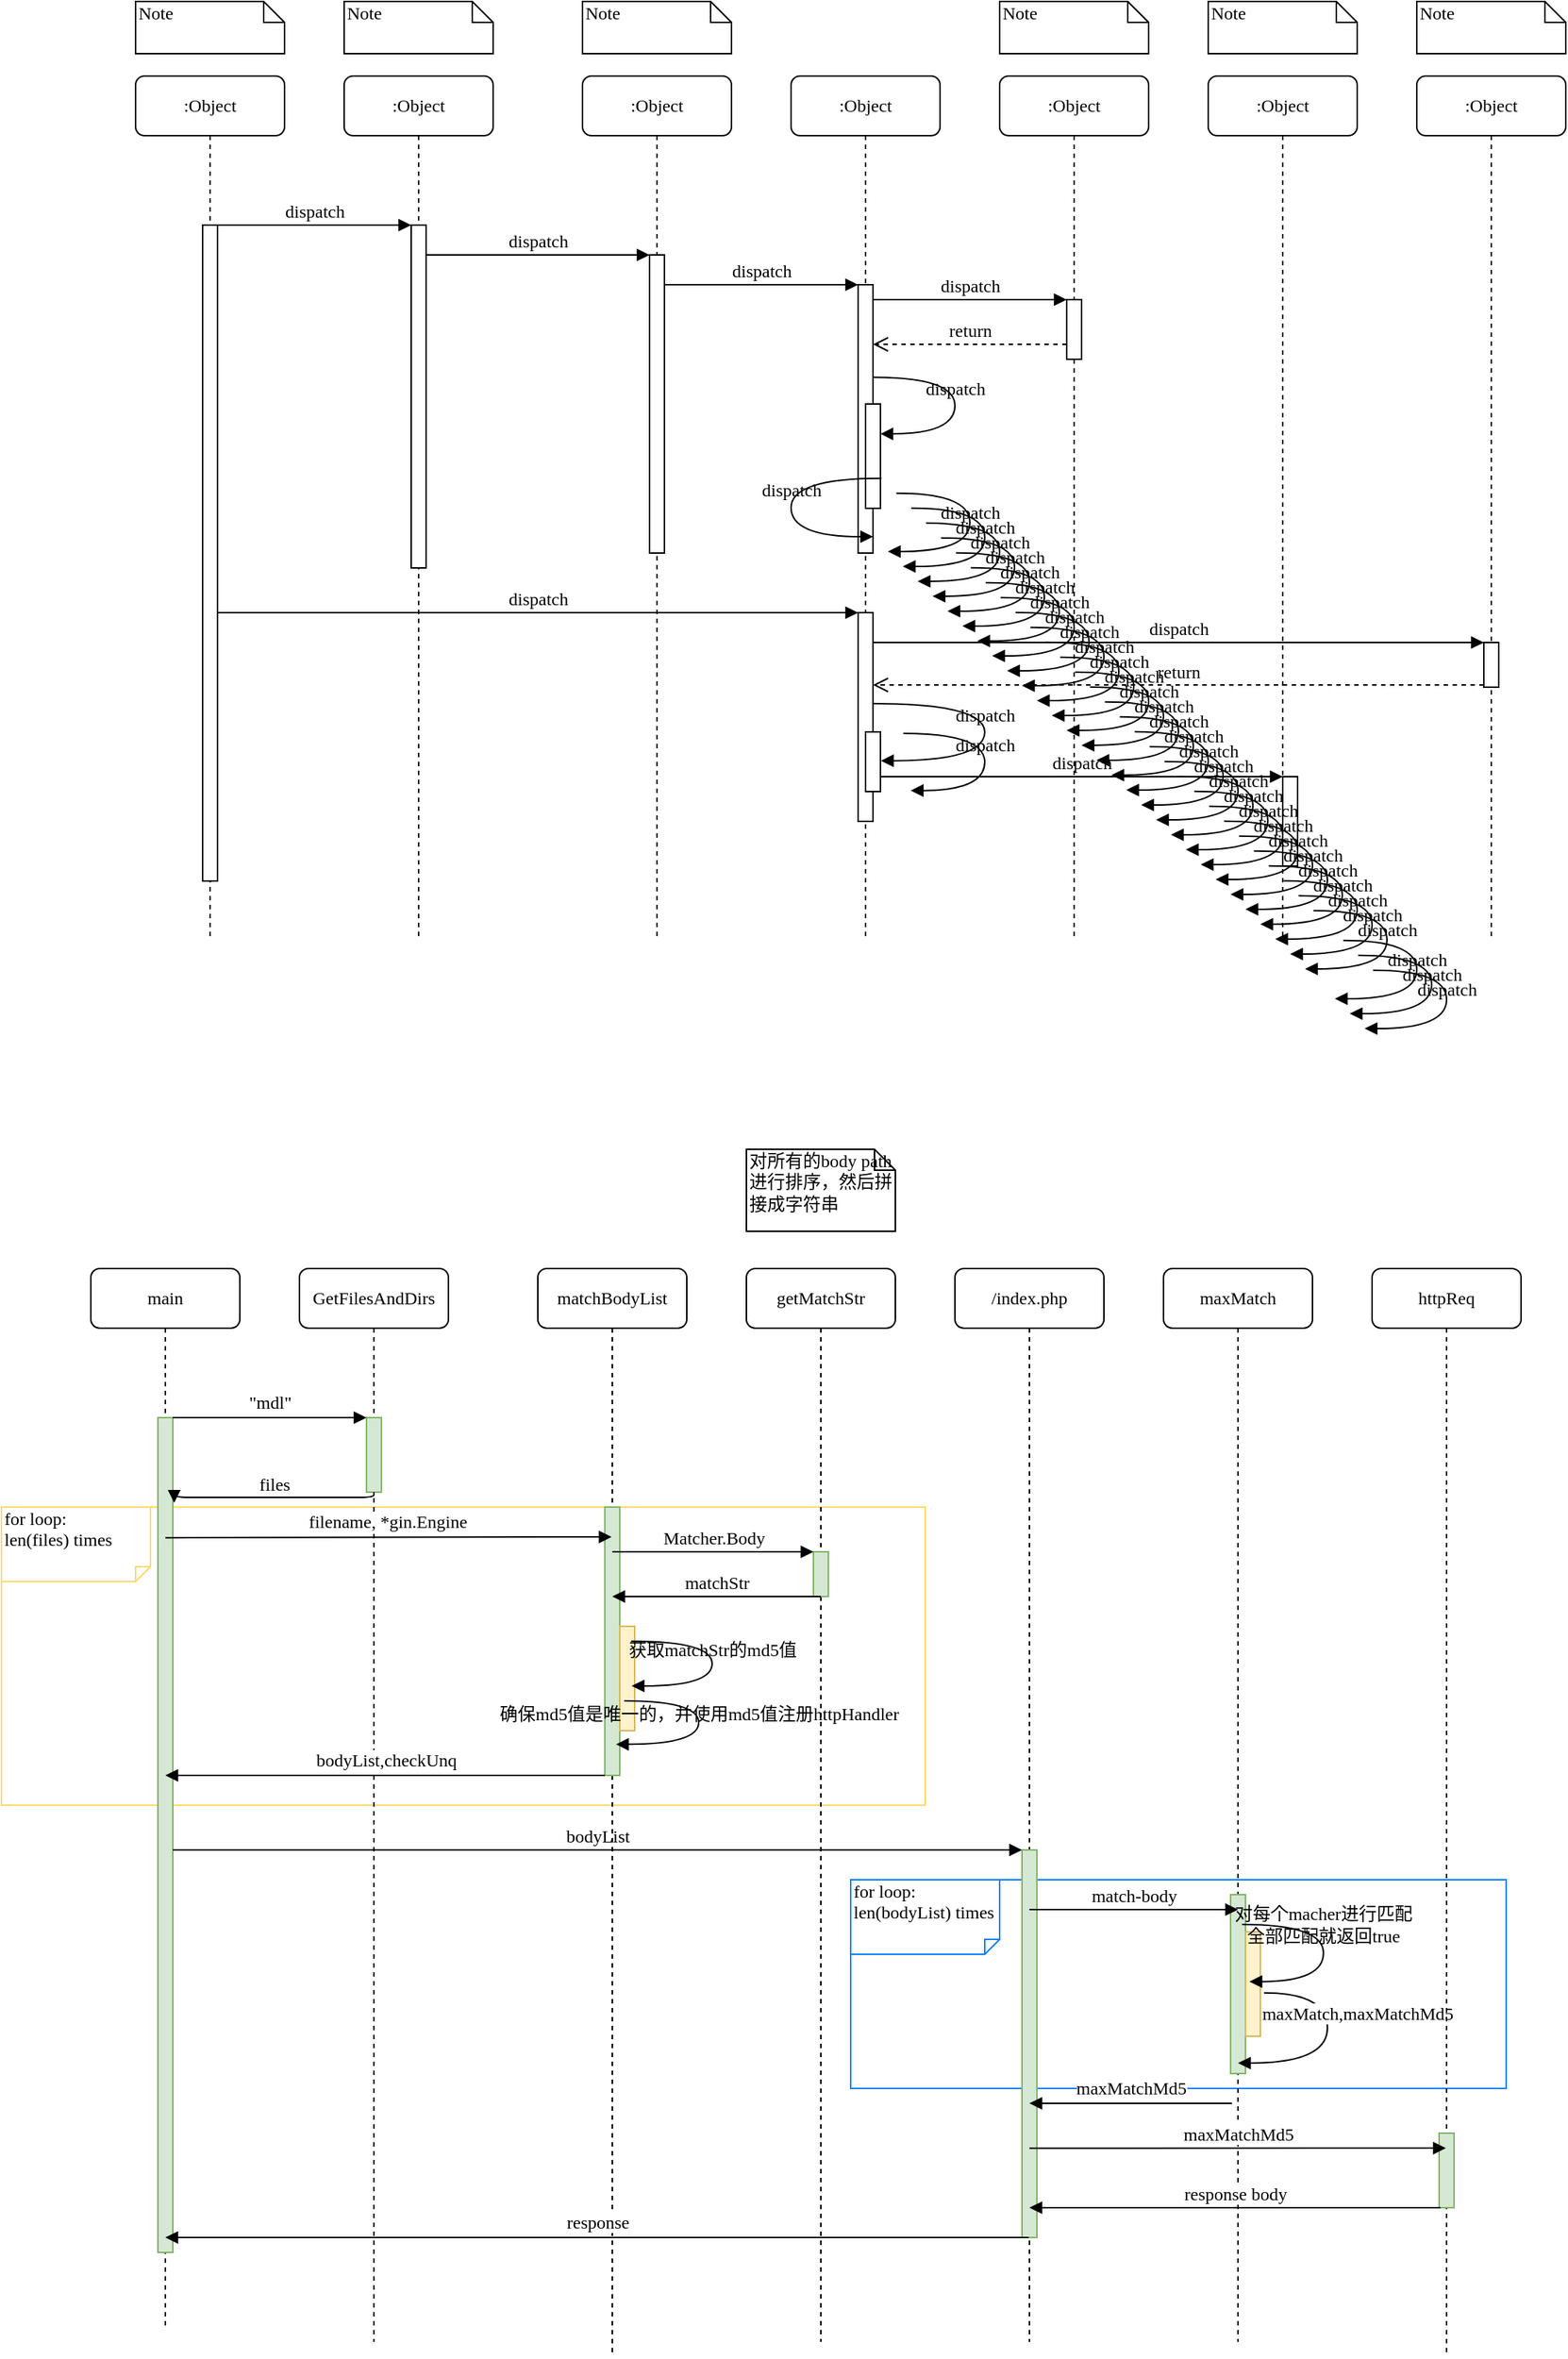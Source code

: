 <mxfile version="13.9.7" type="github">
  <diagram name="Page-1" id="13e1069c-82ec-6db2-03f1-153e76fe0fe0">
    <mxGraphModel dx="2596" dy="1522" grid="1" gridSize="10" guides="1" tooltips="1" connect="1" arrows="1" fold="1" page="1" pageScale="1" pageWidth="1100" pageHeight="850" background="#ffffff" math="0" shadow="0">
      <root>
        <mxCell id="0" />
        <mxCell id="1" parent="0" />
        <mxCell id="YmVjbaBAGrZHu8uXbrV_-117" value="Note" style="shape=note;whiteSpace=wrap;html=1;size=0;verticalAlign=top;align=left;spacingTop=-6;rounded=0;shadow=0;comic=0;labelBackgroundColor=none;strokeWidth=1;fontFamily=Verdana;fontSize=12;strokeColor=#007FFF;" vertex="1" parent="1">
          <mxGeometry x="580" y="1290" width="440" height="140" as="geometry" />
        </mxCell>
        <mxCell id="7baba1c4bc27f4b0-2" value=":Object" style="shape=umlLifeline;perimeter=lifelinePerimeter;whiteSpace=wrap;html=1;container=1;collapsible=0;recursiveResize=0;outlineConnect=0;rounded=1;shadow=0;comic=0;labelBackgroundColor=none;strokeWidth=1;fontFamily=Verdana;fontSize=12;align=center;" parent="1" vertex="1">
          <mxGeometry x="240" y="80" width="100" height="580" as="geometry" />
        </mxCell>
        <mxCell id="7baba1c4bc27f4b0-10" value="" style="html=1;points=[];perimeter=orthogonalPerimeter;rounded=0;shadow=0;comic=0;labelBackgroundColor=none;strokeWidth=1;fontFamily=Verdana;fontSize=12;align=center;" parent="7baba1c4bc27f4b0-2" vertex="1">
          <mxGeometry x="45" y="100" width="10" height="230" as="geometry" />
        </mxCell>
        <mxCell id="7baba1c4bc27f4b0-3" value=":Object" style="shape=umlLifeline;perimeter=lifelinePerimeter;whiteSpace=wrap;html=1;container=1;collapsible=0;recursiveResize=0;outlineConnect=0;rounded=1;shadow=0;comic=0;labelBackgroundColor=none;strokeWidth=1;fontFamily=Verdana;fontSize=12;align=center;" parent="1" vertex="1">
          <mxGeometry x="400" y="80" width="100" height="580" as="geometry" />
        </mxCell>
        <mxCell id="7baba1c4bc27f4b0-13" value="" style="html=1;points=[];perimeter=orthogonalPerimeter;rounded=0;shadow=0;comic=0;labelBackgroundColor=none;strokeWidth=1;fontFamily=Verdana;fontSize=12;align=center;" parent="7baba1c4bc27f4b0-3" vertex="1">
          <mxGeometry x="45" y="120" width="10" height="200" as="geometry" />
        </mxCell>
        <mxCell id="7baba1c4bc27f4b0-4" value=":Object" style="shape=umlLifeline;perimeter=lifelinePerimeter;whiteSpace=wrap;html=1;container=1;collapsible=0;recursiveResize=0;outlineConnect=0;rounded=1;shadow=0;comic=0;labelBackgroundColor=none;strokeWidth=1;fontFamily=Verdana;fontSize=12;align=center;" parent="1" vertex="1">
          <mxGeometry x="540" y="80" width="100" height="580" as="geometry" />
        </mxCell>
        <mxCell id="7baba1c4bc27f4b0-5" value=":Object" style="shape=umlLifeline;perimeter=lifelinePerimeter;whiteSpace=wrap;html=1;container=1;collapsible=0;recursiveResize=0;outlineConnect=0;rounded=1;shadow=0;comic=0;labelBackgroundColor=none;strokeWidth=1;fontFamily=Verdana;fontSize=12;align=center;" parent="1" vertex="1">
          <mxGeometry x="680" y="80" width="100" height="580" as="geometry" />
        </mxCell>
        <mxCell id="7baba1c4bc27f4b0-6" value=":Object" style="shape=umlLifeline;perimeter=lifelinePerimeter;whiteSpace=wrap;html=1;container=1;collapsible=0;recursiveResize=0;outlineConnect=0;rounded=1;shadow=0;comic=0;labelBackgroundColor=none;strokeWidth=1;fontFamily=Verdana;fontSize=12;align=center;" parent="1" vertex="1">
          <mxGeometry x="820" y="80" width="100" height="580" as="geometry" />
        </mxCell>
        <mxCell id="7baba1c4bc27f4b0-7" value=":Object" style="shape=umlLifeline;perimeter=lifelinePerimeter;whiteSpace=wrap;html=1;container=1;collapsible=0;recursiveResize=0;outlineConnect=0;rounded=1;shadow=0;comic=0;labelBackgroundColor=none;strokeWidth=1;fontFamily=Verdana;fontSize=12;align=center;" parent="1" vertex="1">
          <mxGeometry x="960" y="80" width="100" height="580" as="geometry" />
        </mxCell>
        <mxCell id="7baba1c4bc27f4b0-8" value=":Object" style="shape=umlLifeline;perimeter=lifelinePerimeter;whiteSpace=wrap;html=1;container=1;collapsible=0;recursiveResize=0;outlineConnect=0;rounded=1;shadow=0;comic=0;labelBackgroundColor=none;strokeWidth=1;fontFamily=Verdana;fontSize=12;align=center;" parent="1" vertex="1">
          <mxGeometry x="100" y="80" width="100" height="580" as="geometry" />
        </mxCell>
        <mxCell id="7baba1c4bc27f4b0-9" value="" style="html=1;points=[];perimeter=orthogonalPerimeter;rounded=0;shadow=0;comic=0;labelBackgroundColor=none;strokeWidth=1;fontFamily=Verdana;fontSize=12;align=center;" parent="7baba1c4bc27f4b0-8" vertex="1">
          <mxGeometry x="45" y="100" width="10" height="440" as="geometry" />
        </mxCell>
        <mxCell id="7baba1c4bc27f4b0-16" value="" style="html=1;points=[];perimeter=orthogonalPerimeter;rounded=0;shadow=0;comic=0;labelBackgroundColor=none;strokeWidth=1;fontFamily=Verdana;fontSize=12;align=center;" parent="1" vertex="1">
          <mxGeometry x="585" y="220" width="10" height="180" as="geometry" />
        </mxCell>
        <mxCell id="7baba1c4bc27f4b0-17" value="dispatch" style="html=1;verticalAlign=bottom;endArrow=block;labelBackgroundColor=none;fontFamily=Verdana;fontSize=12;edgeStyle=elbowEdgeStyle;elbow=vertical;" parent="1" source="7baba1c4bc27f4b0-13" target="7baba1c4bc27f4b0-16" edge="1">
          <mxGeometry relative="1" as="geometry">
            <mxPoint x="510" y="220" as="sourcePoint" />
            <Array as="points">
              <mxPoint x="460" y="220" />
            </Array>
          </mxGeometry>
        </mxCell>
        <mxCell id="7baba1c4bc27f4b0-19" value="" style="html=1;points=[];perimeter=orthogonalPerimeter;rounded=0;shadow=0;comic=0;labelBackgroundColor=none;strokeWidth=1;fontFamily=Verdana;fontSize=12;align=center;" parent="1" vertex="1">
          <mxGeometry x="725" y="230" width="10" height="40" as="geometry" />
        </mxCell>
        <mxCell id="7baba1c4bc27f4b0-20" value="dispatch" style="html=1;verticalAlign=bottom;endArrow=block;entryX=0;entryY=0;labelBackgroundColor=none;fontFamily=Verdana;fontSize=12;edgeStyle=elbowEdgeStyle;elbow=vertical;" parent="1" source="7baba1c4bc27f4b0-16" target="7baba1c4bc27f4b0-19" edge="1">
          <mxGeometry relative="1" as="geometry">
            <mxPoint x="650" y="230" as="sourcePoint" />
          </mxGeometry>
        </mxCell>
        <mxCell id="7baba1c4bc27f4b0-21" value="return" style="html=1;verticalAlign=bottom;endArrow=open;dashed=1;endSize=8;labelBackgroundColor=none;fontFamily=Verdana;fontSize=12;edgeStyle=elbowEdgeStyle;elbow=vertical;" parent="1" source="7baba1c4bc27f4b0-19" target="7baba1c4bc27f4b0-16" edge="1">
          <mxGeometry relative="1" as="geometry">
            <mxPoint x="650" y="306" as="targetPoint" />
            <Array as="points">
              <mxPoint x="670" y="260" />
              <mxPoint x="700" y="260" />
            </Array>
          </mxGeometry>
        </mxCell>
        <mxCell id="7baba1c4bc27f4b0-22" value="" style="html=1;points=[];perimeter=orthogonalPerimeter;rounded=0;shadow=0;comic=0;labelBackgroundColor=none;strokeWidth=1;fontFamily=Verdana;fontSize=12;align=center;" parent="1" vertex="1">
          <mxGeometry x="585" y="440" width="10" height="140" as="geometry" />
        </mxCell>
        <mxCell id="7baba1c4bc27f4b0-23" value="dispatch" style="html=1;verticalAlign=bottom;endArrow=block;entryX=0;entryY=0;labelBackgroundColor=none;fontFamily=Verdana;fontSize=12;" parent="1" source="7baba1c4bc27f4b0-9" target="7baba1c4bc27f4b0-22" edge="1">
          <mxGeometry relative="1" as="geometry">
            <mxPoint x="510" y="420" as="sourcePoint" />
          </mxGeometry>
        </mxCell>
        <mxCell id="7baba1c4bc27f4b0-25" value="" style="html=1;points=[];perimeter=orthogonalPerimeter;rounded=0;shadow=0;comic=0;labelBackgroundColor=none;strokeColor=#000000;strokeWidth=1;fillColor=#FFFFFF;fontFamily=Verdana;fontSize=12;fontColor=#000000;align=center;" parent="1" vertex="1">
          <mxGeometry x="1005" y="460" width="10" height="30" as="geometry" />
        </mxCell>
        <mxCell id="7baba1c4bc27f4b0-26" value="dispatch" style="html=1;verticalAlign=bottom;endArrow=block;entryX=0;entryY=0;labelBackgroundColor=none;fontFamily=Verdana;fontSize=12;" parent="1" source="7baba1c4bc27f4b0-22" target="7baba1c4bc27f4b0-25" edge="1">
          <mxGeometry relative="1" as="geometry">
            <mxPoint x="930" y="340" as="sourcePoint" />
          </mxGeometry>
        </mxCell>
        <mxCell id="7baba1c4bc27f4b0-27" value="return" style="html=1;verticalAlign=bottom;endArrow=open;dashed=1;endSize=8;exitX=0;exitY=0.95;labelBackgroundColor=none;fontFamily=Verdana;fontSize=12;" parent="1" source="7baba1c4bc27f4b0-25" target="7baba1c4bc27f4b0-22" edge="1">
          <mxGeometry relative="1" as="geometry">
            <mxPoint x="930" y="416" as="targetPoint" />
          </mxGeometry>
        </mxCell>
        <mxCell id="7baba1c4bc27f4b0-28" value="" style="html=1;points=[];perimeter=orthogonalPerimeter;rounded=0;shadow=0;comic=0;labelBackgroundColor=none;strokeWidth=1;fontFamily=Verdana;fontSize=12;align=center;" parent="1" vertex="1">
          <mxGeometry x="870" y="550" width="10" height="60" as="geometry" />
        </mxCell>
        <mxCell id="7baba1c4bc27f4b0-29" value="dispatch" style="html=1;verticalAlign=bottom;endArrow=block;entryX=0;entryY=0;labelBackgroundColor=none;fontFamily=Verdana;fontSize=12;edgeStyle=elbowEdgeStyle;elbow=vertical;" parent="1" source="7baba1c4bc27f4b0-37" target="7baba1c4bc27f4b0-28" edge="1">
          <mxGeometry relative="1" as="geometry">
            <mxPoint x="800" y="550" as="sourcePoint" />
          </mxGeometry>
        </mxCell>
        <mxCell id="7baba1c4bc27f4b0-11" value="dispatch" style="html=1;verticalAlign=bottom;endArrow=block;entryX=0;entryY=0;labelBackgroundColor=none;fontFamily=Verdana;fontSize=12;edgeStyle=elbowEdgeStyle;elbow=vertical;" parent="1" source="7baba1c4bc27f4b0-9" target="7baba1c4bc27f4b0-10" edge="1">
          <mxGeometry relative="1" as="geometry">
            <mxPoint x="220" y="190" as="sourcePoint" />
          </mxGeometry>
        </mxCell>
        <mxCell id="7baba1c4bc27f4b0-14" value="dispatch" style="html=1;verticalAlign=bottom;endArrow=block;entryX=0;entryY=0;labelBackgroundColor=none;fontFamily=Verdana;fontSize=12;edgeStyle=elbowEdgeStyle;elbow=vertical;" parent="1" source="7baba1c4bc27f4b0-10" target="7baba1c4bc27f4b0-13" edge="1">
          <mxGeometry relative="1" as="geometry">
            <mxPoint x="370" y="200" as="sourcePoint" />
          </mxGeometry>
        </mxCell>
        <mxCell id="7baba1c4bc27f4b0-34" value="" style="html=1;points=[];perimeter=orthogonalPerimeter;rounded=0;shadow=0;comic=0;labelBackgroundColor=none;strokeWidth=1;fontFamily=Verdana;fontSize=12;align=center;" parent="1" vertex="1">
          <mxGeometry x="590" y="300" width="10" height="70" as="geometry" />
        </mxCell>
        <mxCell id="7baba1c4bc27f4b0-35" value="dispatch" style="html=1;verticalAlign=bottom;endArrow=block;labelBackgroundColor=none;fontFamily=Verdana;fontSize=12;elbow=vertical;edgeStyle=orthogonalEdgeStyle;curved=1;entryX=1;entryY=0.286;entryPerimeter=0;exitX=1.038;exitY=0.345;exitPerimeter=0;" parent="1" source="7baba1c4bc27f4b0-16" target="7baba1c4bc27f4b0-34" edge="1">
          <mxGeometry relative="1" as="geometry">
            <mxPoint x="465" y="230" as="sourcePoint" />
            <mxPoint x="595" y="230" as="targetPoint" />
            <Array as="points">
              <mxPoint x="650" y="282" />
              <mxPoint x="650" y="320" />
            </Array>
          </mxGeometry>
        </mxCell>
        <mxCell id="7baba1c4bc27f4b0-36" value="dispatch" style="html=1;verticalAlign=bottom;endArrow=block;labelBackgroundColor=none;fontFamily=Verdana;fontSize=12;elbow=vertical;edgeStyle=orthogonalEdgeStyle;curved=1;exitX=1.066;exitY=0.713;exitPerimeter=0;" parent="1" source="7baba1c4bc27f4b0-34" edge="1">
          <mxGeometry relative="1" as="geometry">
            <mxPoint x="610.333" y="350" as="sourcePoint" />
            <mxPoint x="595" y="389" as="targetPoint" />
            <Array as="points">
              <mxPoint x="540" y="350" />
              <mxPoint x="540" y="389" />
            </Array>
          </mxGeometry>
        </mxCell>
        <mxCell id="7baba1c4bc27f4b0-37" value="" style="html=1;points=[];perimeter=orthogonalPerimeter;rounded=0;shadow=0;comic=0;labelBackgroundColor=none;strokeWidth=1;fontFamily=Verdana;fontSize=12;align=center;" parent="1" vertex="1">
          <mxGeometry x="590" y="520" width="10" height="40" as="geometry" />
        </mxCell>
        <mxCell id="7baba1c4bc27f4b0-39" value="dispatch" style="html=1;verticalAlign=bottom;endArrow=block;labelBackgroundColor=none;fontFamily=Verdana;fontSize=12;elbow=vertical;edgeStyle=orthogonalEdgeStyle;curved=1;entryX=1;entryY=0.286;entryPerimeter=0;exitX=1.038;exitY=0.345;exitPerimeter=0;" parent="1" edge="1">
          <mxGeometry relative="1" as="geometry">
            <mxPoint x="595.333" y="501" as="sourcePoint" />
            <mxPoint x="600.333" y="539.333" as="targetPoint" />
            <Array as="points">
              <mxPoint x="670" y="501" />
              <mxPoint x="670" y="539" />
            </Array>
          </mxGeometry>
        </mxCell>
        <mxCell id="7baba1c4bc27f4b0-40" value="Note" style="shape=note;whiteSpace=wrap;html=1;size=14;verticalAlign=top;align=left;spacingTop=-6;rounded=0;shadow=0;comic=0;labelBackgroundColor=none;strokeWidth=1;fontFamily=Verdana;fontSize=12" parent="1" vertex="1">
          <mxGeometry x="100" y="30" width="100" height="35" as="geometry" />
        </mxCell>
        <mxCell id="7baba1c4bc27f4b0-41" value="Note" style="shape=note;whiteSpace=wrap;html=1;size=14;verticalAlign=top;align=left;spacingTop=-6;rounded=0;shadow=0;comic=0;labelBackgroundColor=none;strokeWidth=1;fontFamily=Verdana;fontSize=12" parent="1" vertex="1">
          <mxGeometry x="240" y="30" width="100" height="35" as="geometry" />
        </mxCell>
        <mxCell id="7baba1c4bc27f4b0-42" value="Note" style="shape=note;whiteSpace=wrap;html=1;size=14;verticalAlign=top;align=left;spacingTop=-6;rounded=0;shadow=0;comic=0;labelBackgroundColor=none;strokeWidth=1;fontFamily=Verdana;fontSize=12" parent="1" vertex="1">
          <mxGeometry x="400" y="30" width="100" height="35" as="geometry" />
        </mxCell>
        <mxCell id="7baba1c4bc27f4b0-43" value="Note" style="shape=note;whiteSpace=wrap;html=1;size=0;verticalAlign=top;align=left;spacingTop=-6;rounded=0;shadow=0;comic=0;labelBackgroundColor=none;strokeWidth=1;fontFamily=Verdana;fontSize=12;strokeColor=#FFD966;" parent="1" vertex="1">
          <mxGeometry x="10" y="1040" width="620" height="200" as="geometry" />
        </mxCell>
        <mxCell id="7baba1c4bc27f4b0-44" value="Note" style="shape=note;whiteSpace=wrap;html=1;size=14;verticalAlign=top;align=left;spacingTop=-6;rounded=0;shadow=0;comic=0;labelBackgroundColor=none;strokeWidth=1;fontFamily=Verdana;fontSize=12" parent="1" vertex="1">
          <mxGeometry x="680" y="30" width="100" height="35" as="geometry" />
        </mxCell>
        <mxCell id="7baba1c4bc27f4b0-45" value="Note" style="shape=note;whiteSpace=wrap;html=1;size=14;verticalAlign=top;align=left;spacingTop=-6;rounded=0;shadow=0;comic=0;labelBackgroundColor=none;strokeWidth=1;fontFamily=Verdana;fontSize=12" parent="1" vertex="1">
          <mxGeometry x="820" y="30" width="100" height="35" as="geometry" />
        </mxCell>
        <mxCell id="7baba1c4bc27f4b0-46" value="Note" style="shape=note;whiteSpace=wrap;html=1;size=14;verticalAlign=top;align=left;spacingTop=-6;rounded=0;shadow=0;comic=0;labelBackgroundColor=none;strokeWidth=1;fontFamily=Verdana;fontSize=12" parent="1" vertex="1">
          <mxGeometry x="960" y="30" width="100" height="35" as="geometry" />
        </mxCell>
        <mxCell id="YmVjbaBAGrZHu8uXbrV_-1" value="&lt;p class=&quot;p1&quot; style=&quot;margin: 0px ; font-stretch: normal ; line-height: normal ; font-family: &amp;#34;andale mono&amp;#34;&quot;&gt;&lt;span class=&quot;s1&quot; style=&quot;background-color: rgb(255 , 255 , 255)&quot;&gt;&lt;font style=&quot;font-size: 12px&quot;&gt;GetFilesAndDirs&lt;/font&gt;&lt;/span&gt;&lt;/p&gt;" style="shape=umlLifeline;perimeter=lifelinePerimeter;whiteSpace=wrap;html=1;container=1;collapsible=0;recursiveResize=0;outlineConnect=0;rounded=1;shadow=0;comic=0;labelBackgroundColor=none;strokeWidth=1;fontFamily=Verdana;fontSize=12;align=center;" vertex="1" parent="1">
          <mxGeometry x="210" y="880" width="100" height="720" as="geometry" />
        </mxCell>
        <mxCell id="YmVjbaBAGrZHu8uXbrV_-2" value="" style="html=1;points=[];perimeter=orthogonalPerimeter;rounded=0;shadow=0;comic=0;labelBackgroundColor=none;strokeWidth=1;fontFamily=Verdana;fontSize=12;align=center;fillColor=#d5e8d4;strokeColor=#82b366;" vertex="1" parent="YmVjbaBAGrZHu8uXbrV_-1">
          <mxGeometry x="45" y="100" width="10" height="50" as="geometry" />
        </mxCell>
        <mxCell id="YmVjbaBAGrZHu8uXbrV_-3" value="&lt;p class=&quot;p1&quot; style=&quot;margin: 0px ; font-stretch: normal ; line-height: normal ; font-family: &amp;#34;andale mono&amp;#34;&quot;&gt;&lt;span class=&quot;s1&quot; style=&quot;background-color: rgb(255 , 255 , 255)&quot;&gt;&lt;font style=&quot;font-size: 12px&quot;&gt;matchBodyList&lt;/font&gt;&lt;/span&gt;&lt;/p&gt;" style="shape=umlLifeline;perimeter=lifelinePerimeter;whiteSpace=wrap;html=1;container=1;collapsible=0;recursiveResize=0;outlineConnect=0;rounded=1;shadow=0;comic=0;labelBackgroundColor=none;strokeWidth=1;fontFamily=Verdana;fontSize=12;align=center;" vertex="1" parent="1">
          <mxGeometry x="370" y="880" width="100" height="730" as="geometry" />
        </mxCell>
        <mxCell id="YmVjbaBAGrZHu8uXbrV_-4" value="" style="html=1;points=[];perimeter=orthogonalPerimeter;rounded=0;shadow=0;comic=0;labelBackgroundColor=none;strokeWidth=1;fontFamily=Verdana;fontSize=12;align=center;fillColor=#d5e8d4;strokeColor=#82b366;" vertex="1" parent="YmVjbaBAGrZHu8uXbrV_-3">
          <mxGeometry x="45" y="160" width="10" height="180" as="geometry" />
        </mxCell>
        <mxCell id="YmVjbaBAGrZHu8uXbrV_-42" value="" style="html=1;points=[];perimeter=orthogonalPerimeter;rounded=0;shadow=0;comic=0;labelBackgroundColor=none;strokeWidth=1;fontFamily=Verdana;fontSize=12;align=center;fillColor=#fff2cc;strokeColor=#d6b656;" vertex="1" parent="YmVjbaBAGrZHu8uXbrV_-3">
          <mxGeometry x="55" y="240" width="10" height="70" as="geometry" />
        </mxCell>
        <mxCell id="YmVjbaBAGrZHu8uXbrV_-5" value="getMatchStr" style="shape=umlLifeline;perimeter=lifelinePerimeter;whiteSpace=wrap;html=1;container=1;collapsible=0;recursiveResize=0;outlineConnect=0;rounded=1;shadow=0;comic=0;labelBackgroundColor=none;strokeWidth=1;fontFamily=Verdana;fontSize=12;align=center;" vertex="1" parent="1">
          <mxGeometry x="510" y="880" width="100" height="720" as="geometry" />
        </mxCell>
        <mxCell id="YmVjbaBAGrZHu8uXbrV_-11" value="" style="html=1;points=[];perimeter=orthogonalPerimeter;rounded=0;shadow=0;comic=0;labelBackgroundColor=none;strokeWidth=1;fontFamily=Verdana;fontSize=12;align=center;fillColor=#d5e8d4;strokeColor=#82b366;" vertex="1" parent="YmVjbaBAGrZHu8uXbrV_-5">
          <mxGeometry x="45" y="190" width="10" height="30" as="geometry" />
        </mxCell>
        <mxCell id="YmVjbaBAGrZHu8uXbrV_-6" value="/index.php" style="shape=umlLifeline;perimeter=lifelinePerimeter;whiteSpace=wrap;html=1;container=1;collapsible=0;recursiveResize=0;outlineConnect=0;rounded=1;shadow=0;comic=0;labelBackgroundColor=none;strokeWidth=1;fontFamily=Verdana;fontSize=12;align=center;" vertex="1" parent="1">
          <mxGeometry x="650" y="880" width="100" height="720" as="geometry" />
        </mxCell>
        <mxCell id="YmVjbaBAGrZHu8uXbrV_-16" value="" style="html=1;points=[];perimeter=orthogonalPerimeter;rounded=0;shadow=0;comic=0;labelBackgroundColor=none;strokeWidth=1;fontFamily=Verdana;fontSize=12;align=center;fillColor=#d5e8d4;strokeColor=#82b366;" vertex="1" parent="YmVjbaBAGrZHu8uXbrV_-6">
          <mxGeometry x="45" y="390" width="10" height="260" as="geometry" />
        </mxCell>
        <mxCell id="YmVjbaBAGrZHu8uXbrV_-7" value="maxMatch" style="shape=umlLifeline;perimeter=lifelinePerimeter;whiteSpace=wrap;html=1;container=1;collapsible=0;recursiveResize=0;outlineConnect=0;rounded=1;shadow=0;comic=0;labelBackgroundColor=none;strokeWidth=1;fontFamily=Verdana;fontSize=12;align=center;" vertex="1" parent="1">
          <mxGeometry x="790" y="880" width="100" height="720" as="geometry" />
        </mxCell>
        <mxCell id="YmVjbaBAGrZHu8uXbrV_-88" value="" style="html=1;points=[];perimeter=orthogonalPerimeter;rounded=0;shadow=0;comic=0;labelBackgroundColor=none;strokeWidth=1;fontFamily=Verdana;fontSize=12;align=center;fillColor=#d5e8d4;strokeColor=#82b366;" vertex="1" parent="YmVjbaBAGrZHu8uXbrV_-7">
          <mxGeometry x="45" y="420" width="10" height="120" as="geometry" />
        </mxCell>
        <mxCell id="YmVjbaBAGrZHu8uXbrV_-89" value="" style="html=1;points=[];perimeter=orthogonalPerimeter;rounded=0;shadow=0;comic=0;labelBackgroundColor=none;strokeWidth=1;fontFamily=Verdana;fontSize=12;align=center;fillColor=#fff2cc;strokeColor=#d6b656;" vertex="1" parent="YmVjbaBAGrZHu8uXbrV_-7">
          <mxGeometry x="55" y="445" width="10" height="70" as="geometry" />
        </mxCell>
        <mxCell id="YmVjbaBAGrZHu8uXbrV_-110" value="&lt;p class=&quot;p1&quot; style=&quot;margin: 0px ; font-stretch: normal ; line-height: normal ; font-family: &amp;#34;andale mono&amp;#34;&quot;&gt;&lt;span style=&quot;background-color: rgb(255 , 255 , 255)&quot;&gt;&lt;span class=&quot;s1&quot;&gt;maxMatch,&lt;/span&gt;&lt;span style=&quot;font-family: &amp;#34;andale mono&amp;#34;&quot;&gt;maxMatchMd5&lt;/span&gt;&lt;/span&gt;&lt;/p&gt;" style="html=1;verticalAlign=bottom;endArrow=block;labelBackgroundColor=none;fontFamily=Verdana;fontSize=12;elbow=vertical;edgeStyle=orthogonalEdgeStyle;curved=1;exitX=1.243;exitY=0.584;exitPerimeter=0;exitDx=0;exitDy=0;" edge="1" parent="YmVjbaBAGrZHu8uXbrV_-7" source="YmVjbaBAGrZHu8uXbrV_-89">
          <mxGeometry x="-0.109" y="20" relative="1" as="geometry">
            <mxPoint x="-171.84" y="470.05" as="sourcePoint" />
            <mxPoint x="50" y="533" as="targetPoint" />
            <Array as="points">
              <mxPoint x="110" y="486" />
              <mxPoint x="110" y="533" />
            </Array>
            <mxPoint as="offset" />
          </mxGeometry>
        </mxCell>
        <mxCell id="YmVjbaBAGrZHu8uXbrV_-8" value="httpReq" style="shape=umlLifeline;perimeter=lifelinePerimeter;whiteSpace=wrap;html=1;container=1;collapsible=0;recursiveResize=0;outlineConnect=0;rounded=1;shadow=0;comic=0;labelBackgroundColor=none;strokeWidth=1;fontFamily=Verdana;fontSize=12;align=center;" vertex="1" parent="1">
          <mxGeometry x="930" y="880" width="100" height="730" as="geometry" />
        </mxCell>
        <mxCell id="YmVjbaBAGrZHu8uXbrV_-120" value="" style="html=1;points=[];perimeter=orthogonalPerimeter;rounded=0;shadow=0;comic=0;labelBackgroundColor=none;strokeWidth=1;fontFamily=Verdana;fontSize=12;align=center;fillColor=#d5e8d4;strokeColor=#82b366;" vertex="1" parent="YmVjbaBAGrZHu8uXbrV_-8">
          <mxGeometry x="45" y="580" width="10" height="50" as="geometry" />
        </mxCell>
        <mxCell id="YmVjbaBAGrZHu8uXbrV_-9" value="main" style="shape=umlLifeline;perimeter=lifelinePerimeter;whiteSpace=wrap;html=1;container=1;collapsible=0;recursiveResize=0;outlineConnect=0;rounded=1;shadow=0;comic=0;labelBackgroundColor=none;strokeWidth=1;fontFamily=Verdana;fontSize=12;align=center;" vertex="1" parent="1">
          <mxGeometry x="70" y="880" width="100" height="710" as="geometry" />
        </mxCell>
        <mxCell id="YmVjbaBAGrZHu8uXbrV_-10" value="" style="html=1;points=[];perimeter=orthogonalPerimeter;rounded=0;shadow=0;comic=0;labelBackgroundColor=none;strokeWidth=1;fontFamily=Verdana;fontSize=12;align=center;fillColor=#d5e8d4;strokeColor=#82b366;" vertex="1" parent="YmVjbaBAGrZHu8uXbrV_-9">
          <mxGeometry x="45" y="100" width="10" height="560" as="geometry" />
        </mxCell>
        <mxCell id="YmVjbaBAGrZHu8uXbrV_-12" value="&lt;p class=&quot;p1&quot; style=&quot;margin: 0px ; font-stretch: normal ; line-height: normal ; font-family: &amp;#34;andale mono&amp;#34;&quot;&gt;&lt;span style=&quot;background-color: rgb(255 , 255 , 255)&quot;&gt;&lt;span class=&quot;s1&quot; style=&quot;font-size: 12px&quot;&gt;bodyList,&lt;/span&gt;&lt;span style=&quot;font-family: &amp;#34;andale mono&amp;#34;&quot;&gt;checkUnq&lt;/span&gt;&lt;/span&gt;&lt;/p&gt;" style="html=1;verticalAlign=bottom;endArrow=block;labelBackgroundColor=none;fontFamily=Verdana;fontSize=12;edgeStyle=elbowEdgeStyle;elbow=vertical;" edge="1" parent="1" source="YmVjbaBAGrZHu8uXbrV_-4" target="YmVjbaBAGrZHu8uXbrV_-9">
          <mxGeometry relative="1" as="geometry">
            <mxPoint x="480" y="1020" as="sourcePoint" />
            <Array as="points">
              <mxPoint x="350" y="1220" />
              <mxPoint x="310" y="1200" />
              <mxPoint x="360" y="1110" />
              <mxPoint x="380" y="1100" />
              <mxPoint x="130" y="1120" />
              <mxPoint x="430" y="1020" />
            </Array>
          </mxGeometry>
        </mxCell>
        <mxCell id="YmVjbaBAGrZHu8uXbrV_-17" value="bodyList" style="html=1;verticalAlign=bottom;endArrow=block;entryX=0;entryY=0;labelBackgroundColor=none;fontFamily=Verdana;fontSize=12;" edge="1" parent="1" source="YmVjbaBAGrZHu8uXbrV_-10" target="YmVjbaBAGrZHu8uXbrV_-16">
          <mxGeometry relative="1" as="geometry">
            <mxPoint x="480" y="1220" as="sourcePoint" />
          </mxGeometry>
        </mxCell>
        <mxCell id="YmVjbaBAGrZHu8uXbrV_-24" value="&lt;p class=&quot;p1&quot; style=&quot;margin: 0px ; font-stretch: normal ; line-height: normal ; font-family: &amp;#34;andale mono&amp;#34;&quot;&gt;&lt;span class=&quot;s1&quot; style=&quot;background-color: rgb(255 , 255 , 255)&quot;&gt;&lt;font style=&quot;font-size: 12px&quot;&gt;&quot;mdl&quot;&lt;/font&gt;&lt;/span&gt;&lt;/p&gt;" style="html=1;verticalAlign=bottom;endArrow=block;entryX=0;entryY=0;labelBackgroundColor=none;fontFamily=Verdana;fontSize=12;edgeStyle=elbowEdgeStyle;elbow=vertical;" edge="1" parent="1" source="YmVjbaBAGrZHu8uXbrV_-10" target="YmVjbaBAGrZHu8uXbrV_-2">
          <mxGeometry relative="1" as="geometry">
            <mxPoint x="190" y="990" as="sourcePoint" />
          </mxGeometry>
        </mxCell>
        <mxCell id="YmVjbaBAGrZHu8uXbrV_-25" value="files" style="html=1;verticalAlign=bottom;endArrow=block;entryX=1.094;entryY=0.102;labelBackgroundColor=none;fontFamily=Verdana;fontSize=12;edgeStyle=elbowEdgeStyle;elbow=vertical;entryDx=0;entryDy=0;entryPerimeter=0;" edge="1" parent="1" source="YmVjbaBAGrZHu8uXbrV_-2" target="YmVjbaBAGrZHu8uXbrV_-10">
          <mxGeometry relative="1" as="geometry">
            <mxPoint x="340" y="1000" as="sourcePoint" />
          </mxGeometry>
        </mxCell>
        <mxCell id="YmVjbaBAGrZHu8uXbrV_-38" value="&lt;p class=&quot;p1&quot; style=&quot;margin: 0px ; font-stretch: normal ; line-height: normal ; font-family: &amp;#34;andale mono&amp;#34;&quot;&gt;&lt;span style=&quot;background-color: rgb(255 , 255 , 255)&quot;&gt;filename, *gin.Engine&lt;/span&gt;&lt;/p&gt;" style="html=1;verticalAlign=bottom;endArrow=block;labelBackgroundColor=none;fontFamily=Verdana;fontSize=12;edgeStyle=elbowEdgeStyle;elbow=vertical;" edge="1" parent="1" target="YmVjbaBAGrZHu8uXbrV_-3">
          <mxGeometry relative="1" as="geometry">
            <mxPoint x="120" y="1060.584" as="sourcePoint" />
            <mxPoint x="250" y="1060.29" as="targetPoint" />
            <Array as="points">
              <mxPoint x="120" y="1060" />
            </Array>
          </mxGeometry>
        </mxCell>
        <mxCell id="YmVjbaBAGrZHu8uXbrV_-39" value="对所有的body path进行排序，然后拼接成字符串" style="shape=note;whiteSpace=wrap;html=1;size=14;verticalAlign=top;align=left;spacingTop=-6;rounded=0;shadow=0;comic=0;labelBackgroundColor=none;strokeWidth=1;fontFamily=Verdana;fontSize=12" vertex="1" parent="1">
          <mxGeometry x="510" y="800" width="100" height="55" as="geometry" />
        </mxCell>
        <mxCell id="YmVjbaBAGrZHu8uXbrV_-40" value="Matcher.Body" style="html=1;verticalAlign=bottom;endArrow=block;labelBackgroundColor=none;fontFamily=Verdana;fontSize=12;" edge="1" parent="1" target="YmVjbaBAGrZHu8uXbrV_-11">
          <mxGeometry relative="1" as="geometry">
            <mxPoint x="420" y="1070" as="sourcePoint" />
            <mxPoint x="550" y="1070" as="targetPoint" />
          </mxGeometry>
        </mxCell>
        <mxCell id="YmVjbaBAGrZHu8uXbrV_-41" value="matchStr" style="html=1;verticalAlign=bottom;endArrow=block;labelBackgroundColor=none;fontFamily=Verdana;fontSize=12;edgeStyle=elbowEdgeStyle;elbow=vertical;" edge="1" parent="1" target="YmVjbaBAGrZHu8uXbrV_-3">
          <mxGeometry relative="1" as="geometry">
            <mxPoint x="560" y="1100" as="sourcePoint" />
            <Array as="points">
              <mxPoint x="505" y="1100" />
              <mxPoint x="525" y="1090" />
              <mxPoint x="275" y="1110" />
              <mxPoint x="575" y="1010" />
            </Array>
            <mxPoint x="450" y="1100" as="targetPoint" />
          </mxGeometry>
        </mxCell>
        <mxCell id="YmVjbaBAGrZHu8uXbrV_-43" value="对每个macher进行匹配&lt;br&gt;全部匹配就返回true" style="html=1;verticalAlign=bottom;endArrow=block;labelBackgroundColor=none;fontFamily=Verdana;fontSize=12;elbow=vertical;edgeStyle=orthogonalEdgeStyle;curved=1;entryX=1;entryY=0.286;entryPerimeter=0;exitX=1.038;exitY=0.345;exitPerimeter=0;" edge="1" parent="1">
          <mxGeometry relative="1" as="geometry">
            <mxPoint x="842.693" y="1320" as="sourcePoint" />
            <mxPoint x="847.693" y="1358.333" as="targetPoint" />
            <Array as="points">
              <mxPoint x="897.36" y="1320" />
              <mxPoint x="897.36" y="1358" />
            </Array>
          </mxGeometry>
        </mxCell>
        <mxCell id="YmVjbaBAGrZHu8uXbrV_-44" value="dispatch" style="html=1;verticalAlign=bottom;endArrow=block;labelBackgroundColor=none;fontFamily=Verdana;fontSize=12;elbow=vertical;edgeStyle=orthogonalEdgeStyle;curved=1;entryX=1;entryY=0.286;entryPerimeter=0;exitX=1.038;exitY=0.345;exitPerimeter=0;" edge="1" parent="1">
          <mxGeometry relative="1" as="geometry">
            <mxPoint x="615.333" y="521" as="sourcePoint" />
            <mxPoint x="620.333" y="559.333" as="targetPoint" />
            <Array as="points">
              <mxPoint x="670" y="521" />
              <mxPoint x="670" y="559" />
            </Array>
          </mxGeometry>
        </mxCell>
        <mxCell id="YmVjbaBAGrZHu8uXbrV_-47" value="dispatch" style="html=1;verticalAlign=bottom;endArrow=block;labelBackgroundColor=none;fontFamily=Verdana;fontSize=12;elbow=vertical;edgeStyle=orthogonalEdgeStyle;curved=1;exitX=1.066;exitY=0.713;exitPerimeter=0;" edge="1" parent="1">
          <mxGeometry relative="1" as="geometry">
            <mxPoint x="610.66" y="359.91" as="sourcePoint" />
            <mxPoint x="605" y="399.0" as="targetPoint" />
            <Array as="points">
              <mxPoint x="660" y="360" />
              <mxPoint x="660" y="399" />
            </Array>
          </mxGeometry>
        </mxCell>
        <mxCell id="YmVjbaBAGrZHu8uXbrV_-48" value="dispatch" style="html=1;verticalAlign=bottom;endArrow=block;labelBackgroundColor=none;fontFamily=Verdana;fontSize=12;elbow=vertical;edgeStyle=orthogonalEdgeStyle;curved=1;exitX=1.066;exitY=0.713;exitPerimeter=0;" edge="1" parent="1">
          <mxGeometry relative="1" as="geometry">
            <mxPoint x="620.66" y="369.91" as="sourcePoint" />
            <mxPoint x="615" y="409.0" as="targetPoint" />
            <Array as="points">
              <mxPoint x="670" y="370" />
              <mxPoint x="670" y="409" />
            </Array>
          </mxGeometry>
        </mxCell>
        <mxCell id="YmVjbaBAGrZHu8uXbrV_-49" value="dispatch" style="html=1;verticalAlign=bottom;endArrow=block;labelBackgroundColor=none;fontFamily=Verdana;fontSize=12;elbow=vertical;edgeStyle=orthogonalEdgeStyle;curved=1;exitX=1.066;exitY=0.713;exitPerimeter=0;" edge="1" parent="1">
          <mxGeometry relative="1" as="geometry">
            <mxPoint x="630.66" y="379.91" as="sourcePoint" />
            <mxPoint x="625" y="419.0" as="targetPoint" />
            <Array as="points">
              <mxPoint x="680" y="380" />
              <mxPoint x="680" y="419" />
            </Array>
          </mxGeometry>
        </mxCell>
        <mxCell id="YmVjbaBAGrZHu8uXbrV_-50" value="dispatch" style="html=1;verticalAlign=bottom;endArrow=block;labelBackgroundColor=none;fontFamily=Verdana;fontSize=12;elbow=vertical;edgeStyle=orthogonalEdgeStyle;curved=1;exitX=1.066;exitY=0.713;exitPerimeter=0;" edge="1" parent="1">
          <mxGeometry relative="1" as="geometry">
            <mxPoint x="640.66" y="389.91" as="sourcePoint" />
            <mxPoint x="635" y="429.0" as="targetPoint" />
            <Array as="points">
              <mxPoint x="690" y="390" />
              <mxPoint x="690" y="429" />
            </Array>
          </mxGeometry>
        </mxCell>
        <mxCell id="YmVjbaBAGrZHu8uXbrV_-51" value="dispatch" style="html=1;verticalAlign=bottom;endArrow=block;labelBackgroundColor=none;fontFamily=Verdana;fontSize=12;elbow=vertical;edgeStyle=orthogonalEdgeStyle;curved=1;exitX=1.066;exitY=0.713;exitPerimeter=0;" edge="1" parent="1">
          <mxGeometry relative="1" as="geometry">
            <mxPoint x="650.66" y="399.91" as="sourcePoint" />
            <mxPoint x="645" y="439.0" as="targetPoint" />
            <Array as="points">
              <mxPoint x="700" y="400" />
              <mxPoint x="700" y="439" />
            </Array>
          </mxGeometry>
        </mxCell>
        <mxCell id="YmVjbaBAGrZHu8uXbrV_-52" value="dispatch" style="html=1;verticalAlign=bottom;endArrow=block;labelBackgroundColor=none;fontFamily=Verdana;fontSize=12;elbow=vertical;edgeStyle=orthogonalEdgeStyle;curved=1;exitX=1.066;exitY=0.713;exitPerimeter=0;" edge="1" parent="1">
          <mxGeometry relative="1" as="geometry">
            <mxPoint x="660.66" y="409.91" as="sourcePoint" />
            <mxPoint x="655" y="449.0" as="targetPoint" />
            <Array as="points">
              <mxPoint x="710" y="410" />
              <mxPoint x="710" y="449" />
            </Array>
          </mxGeometry>
        </mxCell>
        <mxCell id="YmVjbaBAGrZHu8uXbrV_-53" value="dispatch" style="html=1;verticalAlign=bottom;endArrow=block;labelBackgroundColor=none;fontFamily=Verdana;fontSize=12;elbow=vertical;edgeStyle=orthogonalEdgeStyle;curved=1;exitX=1.066;exitY=0.713;exitPerimeter=0;" edge="1" parent="1">
          <mxGeometry relative="1" as="geometry">
            <mxPoint x="670.66" y="419.91" as="sourcePoint" />
            <mxPoint x="665" y="459.0" as="targetPoint" />
            <Array as="points">
              <mxPoint x="720" y="420" />
              <mxPoint x="720" y="459" />
            </Array>
          </mxGeometry>
        </mxCell>
        <mxCell id="YmVjbaBAGrZHu8uXbrV_-54" value="dispatch" style="html=1;verticalAlign=bottom;endArrow=block;labelBackgroundColor=none;fontFamily=Verdana;fontSize=12;elbow=vertical;edgeStyle=orthogonalEdgeStyle;curved=1;exitX=1.066;exitY=0.713;exitPerimeter=0;" edge="1" parent="1">
          <mxGeometry relative="1" as="geometry">
            <mxPoint x="680.66" y="429.91" as="sourcePoint" />
            <mxPoint x="675" y="469.0" as="targetPoint" />
            <Array as="points">
              <mxPoint x="730" y="430" />
              <mxPoint x="730" y="469" />
            </Array>
          </mxGeometry>
        </mxCell>
        <mxCell id="YmVjbaBAGrZHu8uXbrV_-55" value="dispatch" style="html=1;verticalAlign=bottom;endArrow=block;labelBackgroundColor=none;fontFamily=Verdana;fontSize=12;elbow=vertical;edgeStyle=orthogonalEdgeStyle;curved=1;exitX=1.066;exitY=0.713;exitPerimeter=0;" edge="1" parent="1">
          <mxGeometry relative="1" as="geometry">
            <mxPoint x="690.66" y="439.91" as="sourcePoint" />
            <mxPoint x="685" y="479.0" as="targetPoint" />
            <Array as="points">
              <mxPoint x="740" y="440" />
              <mxPoint x="740" y="479" />
            </Array>
          </mxGeometry>
        </mxCell>
        <mxCell id="YmVjbaBAGrZHu8uXbrV_-56" value="dispatch" style="html=1;verticalAlign=bottom;endArrow=block;labelBackgroundColor=none;fontFamily=Verdana;fontSize=12;elbow=vertical;edgeStyle=orthogonalEdgeStyle;curved=1;exitX=1.066;exitY=0.713;exitPerimeter=0;" edge="1" parent="1">
          <mxGeometry relative="1" as="geometry">
            <mxPoint x="700.66" y="449.91" as="sourcePoint" />
            <mxPoint x="695" y="489.0" as="targetPoint" />
            <Array as="points">
              <mxPoint x="750" y="450" />
              <mxPoint x="750" y="489" />
            </Array>
          </mxGeometry>
        </mxCell>
        <mxCell id="YmVjbaBAGrZHu8uXbrV_-57" value="dispatch" style="html=1;verticalAlign=bottom;endArrow=block;labelBackgroundColor=none;fontFamily=Verdana;fontSize=12;elbow=vertical;edgeStyle=orthogonalEdgeStyle;curved=1;exitX=1.066;exitY=0.713;exitPerimeter=0;" edge="1" parent="1">
          <mxGeometry relative="1" as="geometry">
            <mxPoint x="710.66" y="459.91" as="sourcePoint" />
            <mxPoint x="705" y="499.0" as="targetPoint" />
            <Array as="points">
              <mxPoint x="760" y="460" />
              <mxPoint x="760" y="499" />
            </Array>
          </mxGeometry>
        </mxCell>
        <mxCell id="YmVjbaBAGrZHu8uXbrV_-58" value="dispatch" style="html=1;verticalAlign=bottom;endArrow=block;labelBackgroundColor=none;fontFamily=Verdana;fontSize=12;elbow=vertical;edgeStyle=orthogonalEdgeStyle;curved=1;exitX=1.066;exitY=0.713;exitPerimeter=0;" edge="1" parent="1">
          <mxGeometry relative="1" as="geometry">
            <mxPoint x="720.66" y="469.91" as="sourcePoint" />
            <mxPoint x="715" y="509.0" as="targetPoint" />
            <Array as="points">
              <mxPoint x="770" y="470" />
              <mxPoint x="770" y="509" />
            </Array>
          </mxGeometry>
        </mxCell>
        <mxCell id="YmVjbaBAGrZHu8uXbrV_-59" value="dispatch" style="html=1;verticalAlign=bottom;endArrow=block;labelBackgroundColor=none;fontFamily=Verdana;fontSize=12;elbow=vertical;edgeStyle=orthogonalEdgeStyle;curved=1;exitX=1.066;exitY=0.713;exitPerimeter=0;" edge="1" parent="1">
          <mxGeometry relative="1" as="geometry">
            <mxPoint x="730.66" y="479.91" as="sourcePoint" />
            <mxPoint x="725" y="519.0" as="targetPoint" />
            <Array as="points">
              <mxPoint x="780" y="480" />
              <mxPoint x="780" y="519" />
            </Array>
          </mxGeometry>
        </mxCell>
        <mxCell id="YmVjbaBAGrZHu8uXbrV_-60" value="dispatch" style="html=1;verticalAlign=bottom;endArrow=block;labelBackgroundColor=none;fontFamily=Verdana;fontSize=12;elbow=vertical;edgeStyle=orthogonalEdgeStyle;curved=1;exitX=1.066;exitY=0.713;exitPerimeter=0;" edge="1" parent="1">
          <mxGeometry relative="1" as="geometry">
            <mxPoint x="740.66" y="489.91" as="sourcePoint" />
            <mxPoint x="735" y="529.0" as="targetPoint" />
            <Array as="points">
              <mxPoint x="790" y="490" />
              <mxPoint x="790" y="529" />
            </Array>
          </mxGeometry>
        </mxCell>
        <mxCell id="YmVjbaBAGrZHu8uXbrV_-61" value="dispatch" style="html=1;verticalAlign=bottom;endArrow=block;labelBackgroundColor=none;fontFamily=Verdana;fontSize=12;elbow=vertical;edgeStyle=orthogonalEdgeStyle;curved=1;exitX=1.066;exitY=0.713;exitPerimeter=0;" edge="1" parent="1">
          <mxGeometry relative="1" as="geometry">
            <mxPoint x="750.66" y="499.91" as="sourcePoint" />
            <mxPoint x="745" y="539.0" as="targetPoint" />
            <Array as="points">
              <mxPoint x="800" y="500" />
              <mxPoint x="800" y="539" />
            </Array>
          </mxGeometry>
        </mxCell>
        <mxCell id="YmVjbaBAGrZHu8uXbrV_-62" value="dispatch" style="html=1;verticalAlign=bottom;endArrow=block;labelBackgroundColor=none;fontFamily=Verdana;fontSize=12;elbow=vertical;edgeStyle=orthogonalEdgeStyle;curved=1;exitX=1.066;exitY=0.713;exitPerimeter=0;" edge="1" parent="1">
          <mxGeometry relative="1" as="geometry">
            <mxPoint x="760.66" y="509.91" as="sourcePoint" />
            <mxPoint x="755" y="549.0" as="targetPoint" />
            <Array as="points">
              <mxPoint x="810" y="510" />
              <mxPoint x="810" y="549" />
            </Array>
          </mxGeometry>
        </mxCell>
        <mxCell id="YmVjbaBAGrZHu8uXbrV_-63" value="dispatch" style="html=1;verticalAlign=bottom;endArrow=block;labelBackgroundColor=none;fontFamily=Verdana;fontSize=12;elbow=vertical;edgeStyle=orthogonalEdgeStyle;curved=1;exitX=1.066;exitY=0.713;exitPerimeter=0;" edge="1" parent="1">
          <mxGeometry relative="1" as="geometry">
            <mxPoint x="770.66" y="519.91" as="sourcePoint" />
            <mxPoint x="765" y="559.0" as="targetPoint" />
            <Array as="points">
              <mxPoint x="820" y="520" />
              <mxPoint x="820" y="559" />
            </Array>
          </mxGeometry>
        </mxCell>
        <mxCell id="YmVjbaBAGrZHu8uXbrV_-64" value="dispatch" style="html=1;verticalAlign=bottom;endArrow=block;labelBackgroundColor=none;fontFamily=Verdana;fontSize=12;elbow=vertical;edgeStyle=orthogonalEdgeStyle;curved=1;exitX=1.066;exitY=0.713;exitPerimeter=0;" edge="1" parent="1">
          <mxGeometry relative="1" as="geometry">
            <mxPoint x="780.66" y="529.91" as="sourcePoint" />
            <mxPoint x="775" y="569.0" as="targetPoint" />
            <Array as="points">
              <mxPoint x="830" y="530" />
              <mxPoint x="830" y="569" />
            </Array>
          </mxGeometry>
        </mxCell>
        <mxCell id="YmVjbaBAGrZHu8uXbrV_-65" value="dispatch" style="html=1;verticalAlign=bottom;endArrow=block;labelBackgroundColor=none;fontFamily=Verdana;fontSize=12;elbow=vertical;edgeStyle=orthogonalEdgeStyle;curved=1;exitX=1.066;exitY=0.713;exitPerimeter=0;" edge="1" parent="1">
          <mxGeometry relative="1" as="geometry">
            <mxPoint x="790.66" y="539.91" as="sourcePoint" />
            <mxPoint x="785" y="579.0" as="targetPoint" />
            <Array as="points">
              <mxPoint x="840" y="540" />
              <mxPoint x="840" y="579" />
            </Array>
          </mxGeometry>
        </mxCell>
        <mxCell id="YmVjbaBAGrZHu8uXbrV_-66" value="dispatch" style="html=1;verticalAlign=bottom;endArrow=block;labelBackgroundColor=none;fontFamily=Verdana;fontSize=12;elbow=vertical;edgeStyle=orthogonalEdgeStyle;curved=1;exitX=1.066;exitY=0.713;exitPerimeter=0;" edge="1" parent="1">
          <mxGeometry relative="1" as="geometry">
            <mxPoint x="800.66" y="549.91" as="sourcePoint" />
            <mxPoint x="795" y="589.0" as="targetPoint" />
            <Array as="points">
              <mxPoint x="850" y="550" />
              <mxPoint x="850" y="589" />
            </Array>
          </mxGeometry>
        </mxCell>
        <mxCell id="YmVjbaBAGrZHu8uXbrV_-67" value="dispatch" style="html=1;verticalAlign=bottom;endArrow=block;labelBackgroundColor=none;fontFamily=Verdana;fontSize=12;elbow=vertical;edgeStyle=orthogonalEdgeStyle;curved=1;exitX=1.066;exitY=0.713;exitPerimeter=0;" edge="1" parent="1">
          <mxGeometry relative="1" as="geometry">
            <mxPoint x="810.66" y="559.91" as="sourcePoint" />
            <mxPoint x="805" y="599.0" as="targetPoint" />
            <Array as="points">
              <mxPoint x="860" y="560" />
              <mxPoint x="860" y="599" />
            </Array>
          </mxGeometry>
        </mxCell>
        <mxCell id="YmVjbaBAGrZHu8uXbrV_-68" value="dispatch" style="html=1;verticalAlign=bottom;endArrow=block;labelBackgroundColor=none;fontFamily=Verdana;fontSize=12;elbow=vertical;edgeStyle=orthogonalEdgeStyle;curved=1;exitX=1.066;exitY=0.713;exitPerimeter=0;" edge="1" parent="1">
          <mxGeometry relative="1" as="geometry">
            <mxPoint x="820.66" y="569.91" as="sourcePoint" />
            <mxPoint x="815" y="609.0" as="targetPoint" />
            <Array as="points">
              <mxPoint x="870" y="570" />
              <mxPoint x="870" y="609" />
            </Array>
          </mxGeometry>
        </mxCell>
        <mxCell id="YmVjbaBAGrZHu8uXbrV_-69" value="dispatch" style="html=1;verticalAlign=bottom;endArrow=block;labelBackgroundColor=none;fontFamily=Verdana;fontSize=12;elbow=vertical;edgeStyle=orthogonalEdgeStyle;curved=1;exitX=1.066;exitY=0.713;exitPerimeter=0;" edge="1" parent="1">
          <mxGeometry relative="1" as="geometry">
            <mxPoint x="830.66" y="579.91" as="sourcePoint" />
            <mxPoint x="825" y="619.0" as="targetPoint" />
            <Array as="points">
              <mxPoint x="880" y="580" />
              <mxPoint x="880" y="619" />
            </Array>
          </mxGeometry>
        </mxCell>
        <mxCell id="YmVjbaBAGrZHu8uXbrV_-70" value="dispatch" style="html=1;verticalAlign=bottom;endArrow=block;labelBackgroundColor=none;fontFamily=Verdana;fontSize=12;elbow=vertical;edgeStyle=orthogonalEdgeStyle;curved=1;exitX=1.066;exitY=0.713;exitPerimeter=0;" edge="1" parent="1">
          <mxGeometry relative="1" as="geometry">
            <mxPoint x="840.66" y="589.91" as="sourcePoint" />
            <mxPoint x="835" y="629.0" as="targetPoint" />
            <Array as="points">
              <mxPoint x="890" y="590" />
              <mxPoint x="890" y="629" />
            </Array>
          </mxGeometry>
        </mxCell>
        <mxCell id="YmVjbaBAGrZHu8uXbrV_-71" value="dispatch" style="html=1;verticalAlign=bottom;endArrow=block;labelBackgroundColor=none;fontFamily=Verdana;fontSize=12;elbow=vertical;edgeStyle=orthogonalEdgeStyle;curved=1;exitX=1.066;exitY=0.713;exitPerimeter=0;" edge="1" parent="1">
          <mxGeometry relative="1" as="geometry">
            <mxPoint x="850.66" y="599.91" as="sourcePoint" />
            <mxPoint x="845" y="639.0" as="targetPoint" />
            <Array as="points">
              <mxPoint x="900" y="600" />
              <mxPoint x="900" y="639" />
            </Array>
          </mxGeometry>
        </mxCell>
        <mxCell id="YmVjbaBAGrZHu8uXbrV_-72" value="dispatch" style="html=1;verticalAlign=bottom;endArrow=block;labelBackgroundColor=none;fontFamily=Verdana;fontSize=12;elbow=vertical;edgeStyle=orthogonalEdgeStyle;curved=1;exitX=1.066;exitY=0.713;exitPerimeter=0;" edge="1" parent="1">
          <mxGeometry relative="1" as="geometry">
            <mxPoint x="860.66" y="609.91" as="sourcePoint" />
            <mxPoint x="855" y="649.0" as="targetPoint" />
            <Array as="points">
              <mxPoint x="910" y="610" />
              <mxPoint x="910" y="649" />
            </Array>
          </mxGeometry>
        </mxCell>
        <mxCell id="YmVjbaBAGrZHu8uXbrV_-73" value="dispatch" style="html=1;verticalAlign=bottom;endArrow=block;labelBackgroundColor=none;fontFamily=Verdana;fontSize=12;elbow=vertical;edgeStyle=orthogonalEdgeStyle;curved=1;exitX=1.066;exitY=0.713;exitPerimeter=0;" edge="1" parent="1">
          <mxGeometry relative="1" as="geometry">
            <mxPoint x="870.66" y="619.91" as="sourcePoint" />
            <mxPoint x="865" y="659.0" as="targetPoint" />
            <Array as="points">
              <mxPoint x="920" y="620" />
              <mxPoint x="920" y="659" />
            </Array>
          </mxGeometry>
        </mxCell>
        <mxCell id="YmVjbaBAGrZHu8uXbrV_-74" value="dispatch" style="html=1;verticalAlign=bottom;endArrow=block;labelBackgroundColor=none;fontFamily=Verdana;fontSize=12;elbow=vertical;edgeStyle=orthogonalEdgeStyle;curved=1;exitX=1.066;exitY=0.713;exitPerimeter=0;" edge="1" parent="1">
          <mxGeometry relative="1" as="geometry">
            <mxPoint x="880.66" y="629.91" as="sourcePoint" />
            <mxPoint x="875" y="669.0" as="targetPoint" />
            <Array as="points">
              <mxPoint x="930" y="630" />
              <mxPoint x="930" y="669" />
            </Array>
          </mxGeometry>
        </mxCell>
        <mxCell id="YmVjbaBAGrZHu8uXbrV_-75" value="dispatch" style="html=1;verticalAlign=bottom;endArrow=block;labelBackgroundColor=none;fontFamily=Verdana;fontSize=12;elbow=vertical;edgeStyle=orthogonalEdgeStyle;curved=1;exitX=1.066;exitY=0.713;exitPerimeter=0;" edge="1" parent="1">
          <mxGeometry relative="1" as="geometry">
            <mxPoint x="890.66" y="639.91" as="sourcePoint" />
            <mxPoint x="885" y="679.0" as="targetPoint" />
            <Array as="points">
              <mxPoint x="940" y="640" />
              <mxPoint x="940" y="679" />
            </Array>
          </mxGeometry>
        </mxCell>
        <mxCell id="YmVjbaBAGrZHu8uXbrV_-76" value="确保md5值是唯一的，并使用md5值注册httpHandler" style="html=1;verticalAlign=bottom;endArrow=block;labelBackgroundColor=none;fontFamily=Verdana;fontSize=12;elbow=vertical;edgeStyle=orthogonalEdgeStyle;curved=1;" edge="1" parent="1">
          <mxGeometry relative="1" as="geometry">
            <mxPoint x="428" y="1170" as="sourcePoint" />
            <mxPoint x="422.5" y="1199.14" as="targetPoint" />
            <Array as="points">
              <mxPoint x="428" y="1170" />
              <mxPoint x="478" y="1170" />
              <mxPoint x="478" y="1199" />
            </Array>
          </mxGeometry>
        </mxCell>
        <mxCell id="YmVjbaBAGrZHu8uXbrV_-77" value="dispatch" style="html=1;verticalAlign=bottom;endArrow=block;labelBackgroundColor=none;fontFamily=Verdana;fontSize=12;elbow=vertical;edgeStyle=orthogonalEdgeStyle;curved=1;exitX=1.066;exitY=0.713;exitPerimeter=0;" edge="1" parent="1">
          <mxGeometry relative="1" as="geometry">
            <mxPoint x="910.66" y="659.91" as="sourcePoint" />
            <mxPoint x="905" y="699.0" as="targetPoint" />
            <Array as="points">
              <mxPoint x="960" y="660" />
              <mxPoint x="960" y="699" />
            </Array>
          </mxGeometry>
        </mxCell>
        <mxCell id="YmVjbaBAGrZHu8uXbrV_-78" value="dispatch" style="html=1;verticalAlign=bottom;endArrow=block;labelBackgroundColor=none;fontFamily=Verdana;fontSize=12;elbow=vertical;edgeStyle=orthogonalEdgeStyle;curved=1;exitX=1.066;exitY=0.713;exitPerimeter=0;" edge="1" parent="1">
          <mxGeometry relative="1" as="geometry">
            <mxPoint x="920.66" y="669.91" as="sourcePoint" />
            <mxPoint x="915" y="709.0" as="targetPoint" />
            <Array as="points">
              <mxPoint x="970" y="670" />
              <mxPoint x="970" y="709" />
            </Array>
          </mxGeometry>
        </mxCell>
        <mxCell id="YmVjbaBAGrZHu8uXbrV_-79" value="dispatch" style="html=1;verticalAlign=bottom;endArrow=block;labelBackgroundColor=none;fontFamily=Verdana;fontSize=12;elbow=vertical;edgeStyle=orthogonalEdgeStyle;curved=1;exitX=1.066;exitY=0.713;exitPerimeter=0;" edge="1" parent="1">
          <mxGeometry relative="1" as="geometry">
            <mxPoint x="930.66" y="679.91" as="sourcePoint" />
            <mxPoint x="925" y="719.0" as="targetPoint" />
            <Array as="points">
              <mxPoint x="980" y="680" />
              <mxPoint x="980" y="719" />
            </Array>
          </mxGeometry>
        </mxCell>
        <mxCell id="YmVjbaBAGrZHu8uXbrV_-84" value="for loop:&lt;br&gt;len(files) times" style="shape=note;whiteSpace=wrap;html=1;size=10;verticalAlign=top;align=left;spacingTop=-6;rounded=0;shadow=0;comic=0;labelBackgroundColor=none;strokeWidth=1;fontFamily=Verdana;fontSize=12;direction=south;strokeColor=#FFD966;" vertex="1" parent="1">
          <mxGeometry x="10" y="1040" width="100" height="50" as="geometry" />
        </mxCell>
        <mxCell id="YmVjbaBAGrZHu8uXbrV_-87" value="match-body" style="html=1;verticalAlign=bottom;endArrow=block;labelBackgroundColor=none;fontFamily=Verdana;fontSize=12;" edge="1" parent="1">
          <mxGeometry relative="1" as="geometry">
            <mxPoint x="700" y="1310" as="sourcePoint" />
            <mxPoint x="840" y="1310" as="targetPoint" />
          </mxGeometry>
        </mxCell>
        <mxCell id="YmVjbaBAGrZHu8uXbrV_-90" value="获取matchStr的md5值" style="html=1;verticalAlign=bottom;endArrow=block;labelBackgroundColor=none;fontFamily=Verdana;fontSize=12;elbow=vertical;edgeStyle=orthogonalEdgeStyle;curved=1;exitX=1.038;exitY=0.345;exitPerimeter=0;" edge="1" parent="1">
          <mxGeometry relative="1" as="geometry">
            <mxPoint x="432.663" y="1130" as="sourcePoint" />
            <mxPoint x="433" y="1160" as="targetPoint" />
            <Array as="points">
              <mxPoint x="487" y="1130" />
              <mxPoint x="487" y="1160" />
              <mxPoint x="433" y="1160" />
            </Array>
          </mxGeometry>
        </mxCell>
        <mxCell id="YmVjbaBAGrZHu8uXbrV_-114" value="&lt;p class=&quot;p1&quot; style=&quot;margin: 0px ; font-stretch: normal ; line-height: normal ; font-family: &amp;#34;andale mono&amp;#34;&quot;&gt;&lt;span style=&quot;background-color: rgb(255 , 255 , 255)&quot;&gt;maxMatchMd5&lt;/span&gt;&lt;/p&gt;" style="html=1;verticalAlign=bottom;endArrow=block;labelBackgroundColor=none;fontFamily=Verdana;fontSize=12;edgeStyle=elbowEdgeStyle;elbow=vertical;" edge="1" parent="1">
          <mxGeometry relative="1" as="geometry">
            <mxPoint x="835.93" y="1440" as="sourcePoint" />
            <Array as="points">
              <mxPoint x="770.93" y="1440" />
              <mxPoint x="730.93" y="1420" />
              <mxPoint x="780.93" y="1330" />
              <mxPoint x="800.93" y="1320" />
              <mxPoint x="550.93" y="1340" />
              <mxPoint x="850.93" y="1240" />
            </Array>
            <mxPoint x="700" y="1440" as="targetPoint" />
          </mxGeometry>
        </mxCell>
        <mxCell id="YmVjbaBAGrZHu8uXbrV_-118" value="for loop:&lt;br&gt;len(bodyList) times" style="shape=note;whiteSpace=wrap;html=1;size=10;verticalAlign=top;align=left;spacingTop=-6;rounded=0;shadow=0;comic=0;labelBackgroundColor=none;strokeWidth=1;fontFamily=Verdana;fontSize=12;direction=south;strokeColor=#007FFF;" vertex="1" parent="1">
          <mxGeometry x="580" y="1290" width="100" height="50" as="geometry" />
        </mxCell>
        <mxCell id="YmVjbaBAGrZHu8uXbrV_-119" value="&lt;span style=&quot;background-color: rgb(255 , 255 , 255)&quot;&gt;maxMatchMd5&lt;br&gt;&lt;/span&gt;" style="html=1;verticalAlign=bottom;endArrow=block;labelBackgroundColor=none;fontFamily=Verdana;fontSize=12;edgeStyle=elbowEdgeStyle;elbow=vertical;" edge="1" parent="1" target="YmVjbaBAGrZHu8uXbrV_-8">
          <mxGeometry relative="1" as="geometry">
            <mxPoint x="700" y="1470.143" as="sourcePoint" />
            <mxPoint x="830" y="1470" as="targetPoint" />
          </mxGeometry>
        </mxCell>
        <mxCell id="YmVjbaBAGrZHu8uXbrV_-121" value="&lt;span style=&quot;background-color: rgb(255 , 255 , 255)&quot;&gt;response body&lt;/span&gt;" style="html=1;verticalAlign=bottom;endArrow=block;labelBackgroundColor=none;fontFamily=Verdana;fontSize=12;edgeStyle=elbowEdgeStyle;elbow=vertical;" edge="1" parent="1">
          <mxGeometry relative="1" as="geometry">
            <mxPoint x="975.93" y="1510" as="sourcePoint" />
            <Array as="points">
              <mxPoint x="910.93" y="1510" />
              <mxPoint x="870.93" y="1490" />
              <mxPoint x="920.93" y="1400" />
              <mxPoint x="940.93" y="1390" />
              <mxPoint x="690.93" y="1410" />
              <mxPoint x="990.93" y="1310" />
            </Array>
            <mxPoint x="700" y="1510" as="targetPoint" />
          </mxGeometry>
        </mxCell>
        <mxCell id="YmVjbaBAGrZHu8uXbrV_-122" value="&lt;p class=&quot;p1&quot; style=&quot;margin: 0px ; font-stretch: normal ; line-height: normal ; font-family: &amp;#34;andale mono&amp;#34;&quot;&gt;&lt;span style=&quot;background-color: rgb(255 , 255 , 255)&quot;&gt;response&lt;/span&gt;&lt;/p&gt;" style="html=1;verticalAlign=bottom;endArrow=block;labelBackgroundColor=none;fontFamily=Verdana;fontSize=12;edgeStyle=elbowEdgeStyle;elbow=vertical;" edge="1" parent="1" source="YmVjbaBAGrZHu8uXbrV_-6">
          <mxGeometry relative="1" as="geometry">
            <mxPoint x="415.93" y="1530" as="sourcePoint" />
            <Array as="points">
              <mxPoint x="350.93" y="1530" />
              <mxPoint x="310.93" y="1510" />
              <mxPoint x="360.93" y="1420" />
              <mxPoint x="380.93" y="1410" />
              <mxPoint x="130.93" y="1430" />
              <mxPoint x="430.93" y="1330" />
            </Array>
            <mxPoint x="120.001" y="1530" as="targetPoint" />
          </mxGeometry>
        </mxCell>
      </root>
    </mxGraphModel>
  </diagram>
</mxfile>
